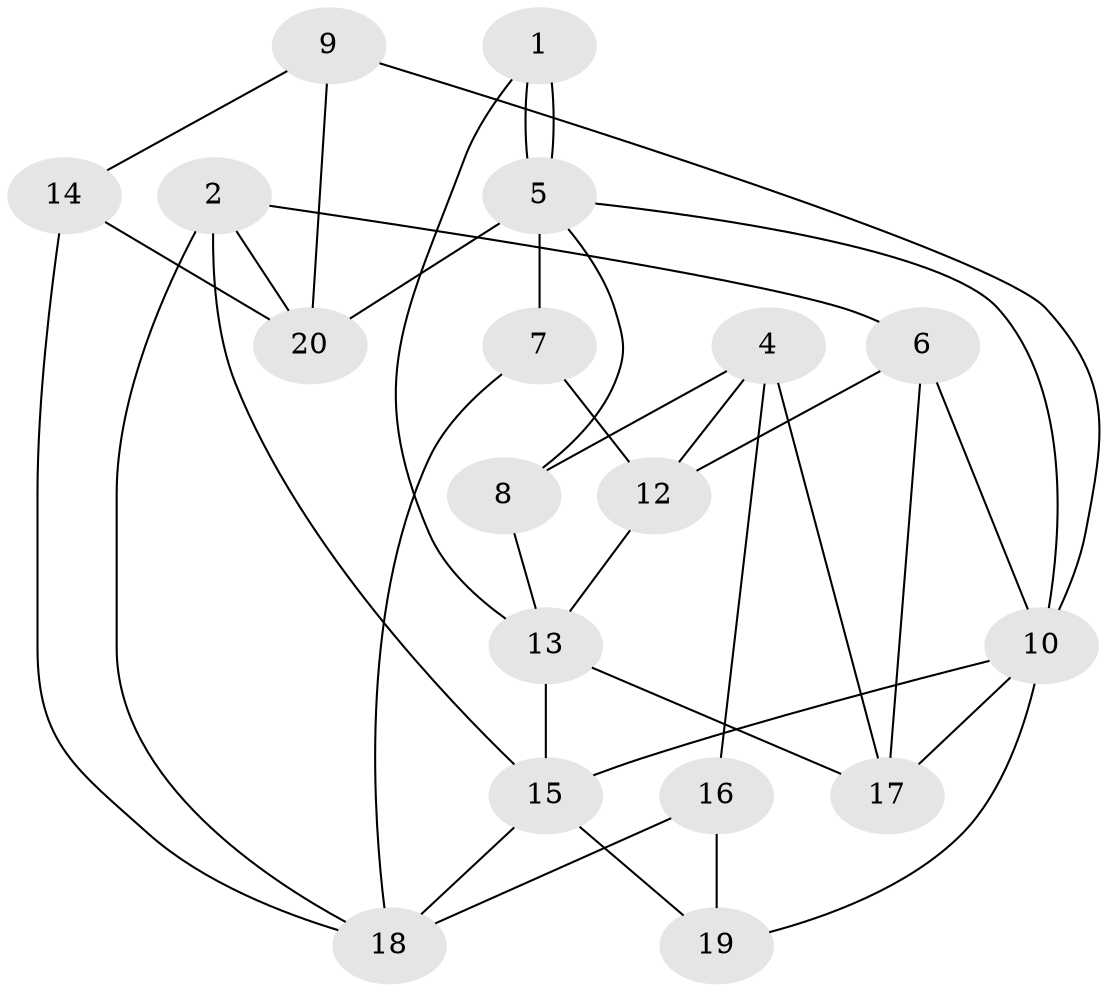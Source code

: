 // Generated by graph-tools (version 1.1) at 2025/46/02/15/25 05:46:28]
// undirected, 18 vertices, 36 edges
graph export_dot {
graph [start="1"]
  node [color=gray90,style=filled];
  1;
  2;
  4;
  5;
  6 [super="+3+11"];
  7;
  8;
  9 [super="+11"];
  10;
  12;
  13;
  14;
  15;
  16;
  17;
  18;
  19 [super="+3"];
  20;
  1 -- 5;
  1 -- 5;
  1 -- 13;
  2 -- 20;
  2 -- 15;
  2 -- 6;
  2 -- 18;
  4 -- 17;
  4 -- 16;
  4 -- 8;
  4 -- 12;
  5 -- 7;
  5 -- 8;
  5 -- 10;
  5 -- 20;
  6 -- 10;
  6 -- 12;
  6 -- 17;
  7 -- 12;
  7 -- 18;
  8 -- 13;
  9 -- 20;
  9 -- 10;
  9 -- 14;
  10 -- 17;
  10 -- 15;
  10 -- 19;
  12 -- 13;
  13 -- 15;
  13 -- 17;
  14 -- 18;
  14 -- 20;
  15 -- 18;
  15 -- 19;
  16 -- 18;
  16 -- 19;
}
